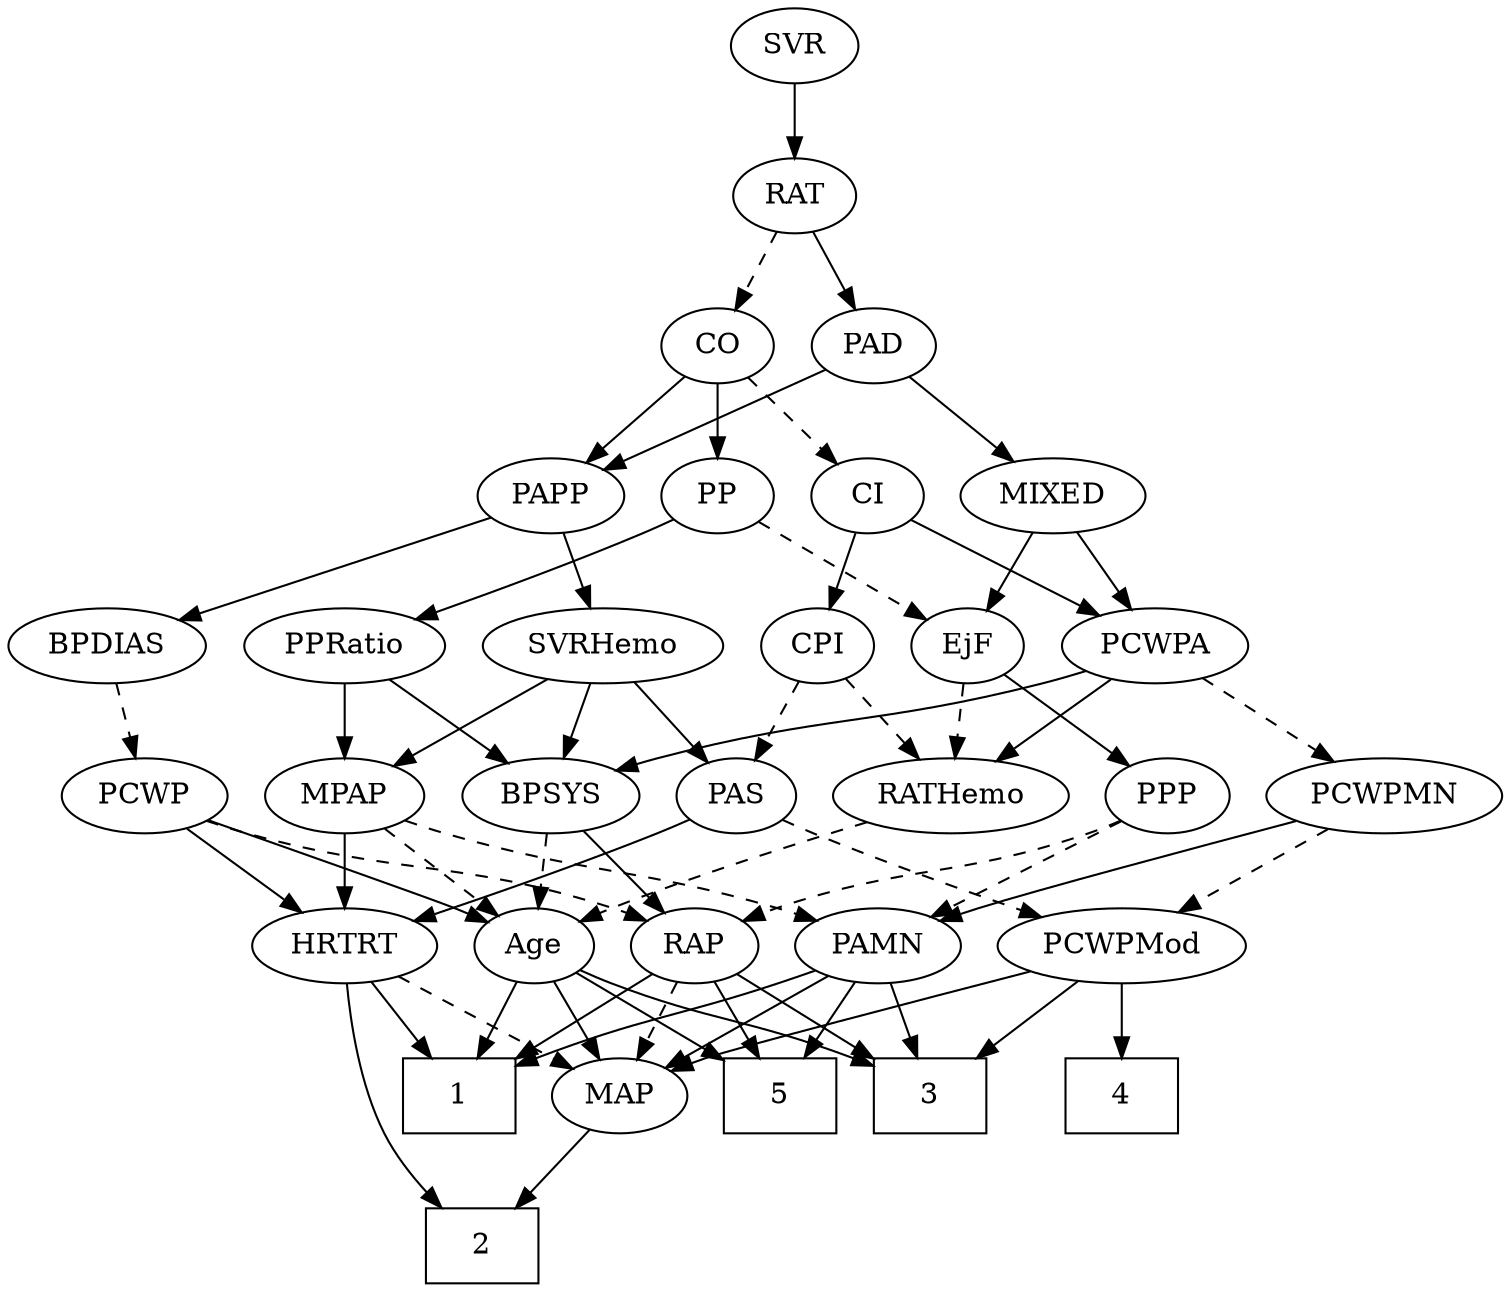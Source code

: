 strict digraph {
	graph [bb="0,0,649.29,612"];
	node [label="\N"];
	1	[height=0.5,
		pos="195.25,90",
		shape=box,
		width=0.75];
	2	[height=0.5,
		pos="205.25,18",
		shape=box,
		width=0.75];
	3	[height=0.5,
		pos="419.25,90",
		shape=box,
		width=0.75];
	4	[height=0.5,
		pos="491.25,90",
		shape=box,
		width=0.75];
	5	[height=0.5,
		pos="347.25,90",
		shape=box,
		width=0.75];
	Age	[height=0.5,
		pos="227.25,162",
		width=0.75];
	Age -> 1	[pos="e,203.22,108.45 219.66,144.41 216.03,136.45 211.58,126.72 207.48,117.76",
		style=solid];
	Age -> 3	[pos="e,391.91,104.42 248.34,150.4 253.18,148.14 258.34,145.88 263.25,144 312.39,125.15 329.4,127.59 382.35,108.05",
		style=solid];
	Age -> 5	[pos="e,320.21,106.77 247.06,149.44 264.54,139.25 290.43,124.14 311.51,111.85",
		style=solid];
	MAP	[height=0.5,
		pos="271.25,90",
		width=0.84854];
	Age -> MAP	[pos="e,261,107.31 237.23,145.12 242.67,136.47 249.51,125.58 255.64,115.83",
		style=solid];
	EjF	[height=0.5,
		pos="417.25,306",
		width=0.75];
	RATHemo	[height=0.5,
		pos="410.25,234",
		width=1.3721];
	EjF -> RATHemo	[pos="e,411.96,252.1 415.52,287.7 414.74,279.98 413.82,270.71 412.96,262.11",
		style=dashed];
	PPP	[height=0.5,
		pos="504.25,234",
		width=0.75];
	EjF -> PPP	[pos="e,487.52,248.46 434.02,291.5 446.9,281.14 464.88,266.67 479.42,254.97",
		style=solid];
	RAP	[height=0.5,
		pos="300.25,162",
		width=0.77632];
	RAP -> 1	[pos="e,220.96,108.14 281.47,148.49 267.11,138.91 246.9,125.43 229.66,113.94",
		style=solid];
	RAP -> 3	[pos="e,392.12,106.96 320.16,149.28 337.34,139.18 362.57,124.34 383.27,112.16",
		style=solid];
	RAP -> 5	[pos="e,335.64,108.29 310.91,145.12 316.55,136.72 323.61,126.2 330.01,116.67",
		style=solid];
	RAP -> MAP	[pos="e,278.27,107.96 293.37,144.41 290.03,136.34 285.92,126.43 282.16,117.35",
		style=dashed];
	MIXED	[height=0.5,
		pos="457.25,378",
		width=1.1193];
	MIXED -> EjF	[pos="e,426.38,322.99 447.77,360.41 442.92,351.92 436.91,341.41 431.51,331.96",
		style=solid];
	PCWPA	[height=0.5,
		pos="504.25,306",
		width=1.1555];
	MIXED -> PCWPA	[pos="e,493.19,323.47 468.38,360.41 474.12,351.87 481.23,341.28 487.6,331.79",
		style=solid];
	MPAP	[height=0.5,
		pos="142.25,234",
		width=0.97491];
	MPAP -> Age	[pos="e,210.97,176.4 160.27,218.15 172.7,207.92 189.37,194.19 202.97,183",
		style=dashed];
	PAMN	[height=0.5,
		pos="382.25,162",
		width=1.011];
	MPAP -> PAMN	[pos="e,354.83,173.99 169.04,221.99 174.67,219.86 180.62,217.75 186.25,216 252.13,195.52 271.29,200.23 337.25,180 339.85,179.2 342.52,\
178.33 345.2,177.42",
		style=dashed];
	HRTRT	[height=0.5,
		pos="142.25,162",
		width=1.1013];
	MPAP -> HRTRT	[pos="e,142.25,180.1 142.25,215.7 142.25,207.98 142.25,198.71 142.25,190.11",
		style=solid];
	BPSYS	[height=0.5,
		pos="233.25,234",
		width=1.0471];
	BPSYS -> Age	[pos="e,228.71,180.1 231.76,215.7 231.1,207.98 230.31,198.71 229.57,190.11",
		style=dashed];
	BPSYS -> RAP	[pos="e,286.02,177.86 248.45,217.12 257.43,207.73 268.95,195.7 278.84,185.36",
		style=solid];
	PAD	[height=0.5,
		pos="374.25,450",
		width=0.79437];
	PAD -> MIXED	[pos="e,439.15,394.26 390.64,435.17 402.22,425.4 417.98,412.11 431.26,400.91",
		style=solid];
	PAPP	[height=0.5,
		pos="223.25,378",
		width=0.88464];
	PAD -> PAPP	[pos="e,247.12,390.07 351.97,438.67 326.76,426.99 285.45,407.84 256.44,394.39",
		style=solid];
	CO	[height=0.5,
		pos="300.25,450",
		width=0.75];
	PP	[height=0.5,
		pos="300.25,378",
		width=0.75];
	CO -> PP	[pos="e,300.25,396.1 300.25,431.7 300.25,423.98 300.25,414.71 300.25,406.11",
		style=solid];
	CI	[height=0.5,
		pos="372.25,378",
		width=0.75];
	CO -> CI	[pos="e,357.45,393.38 314.82,434.83 325,424.94 338.77,411.55 350.28,400.36",
		style=dashed];
	CO -> PAPP	[pos="e,239.34,393.63 284.66,434.83 273.85,425 259.24,411.72 246.99,400.58",
		style=solid];
	PAS	[height=0.5,
		pos="316.25,234",
		width=0.75];
	PCWPMod	[height=0.5,
		pos="488.25,162",
		width=1.4443];
	PAS -> PCWPMod	[pos="e,453.89,175.63 337.46,222.69 342.29,220.42 347.42,218.08 352.25,216 382.72,202.89 417.59,189.32 444.4,179.2",
		style=dashed];
	PAS -> HRTRT	[pos="e,172.39,173.84 295.04,222.67 290.21,220.4 285.08,218.06 280.25,216 247.56,202.03 209.85,187.66 182.12,177.42",
		style=solid];
	PAMN -> 1	[pos="e,222.62,104.32 354.21,150.24 348.61,148.14 342.75,145.97 337.25,144 293.25,128.22 279.07,126.78 232.12,108.15",
		style=solid];
	PAMN -> 3	[pos="e,410.02,108.45 391.01,144.41 395.27,136.37 400.47,126.51 405.26,117.47",
		style=solid];
	PAMN -> 5	[pos="e,355.97,108.45 373.95,144.41 369.93,136.37 365,126.51 360.48,117.47",
		style=solid];
	PAMN -> MAP	[pos="e,291.36,103.69 360.58,147.34 343.26,136.41 318.83,121.01 299.9,109.07",
		style=solid];
	RATHemo -> Age	[pos="e,248.42,173.41 374.84,221.29 344.84,211.12 300.83,195.61 263.25,180 261.43,179.24 259.57,178.45 257.7,177.62",
		style=dashed];
	CPI	[height=0.5,
		pos="345.25,306",
		width=0.75];
	CPI -> PAS	[pos="e,323.07,251.47 338.37,288.41 334.98,280.22 330.8,270.14 327,260.95",
		style=dashed];
	CPI -> RATHemo	[pos="e,395.12,251.29 359.03,290.15 367.46,281.07 378.45,269.24 388.08,258.87",
		style=dashed];
	RAT	[height=0.5,
		pos="337.25,522",
		width=0.75827];
	RAT -> PAD	[pos="e,365.45,467.63 345.83,504.76 350.25,496.4 355.74,486.02 360.71,476.61",
		style=solid];
	RAT -> CO	[pos="e,308.78,467.15 328.66,504.76 324.18,496.28 318.6,485.71 313.56,476.2",
		style=dashed];
	SVR	[height=0.5,
		pos="337.25,594",
		width=0.77632];
	SVR -> RAT	[pos="e,337.25,540.1 337.25,575.7 337.25,567.98 337.25,558.71 337.25,550.11",
		style=solid];
	PCWPMod -> 3	[pos="e,436.13,108.12 472.24,144.76 463.61,136.01 452.79,125.03 443.18,115.28",
		style=solid];
	PCWPMod -> 4	[pos="e,490.51,108.1 488.99,143.7 489.32,135.98 489.72,126.71 490.08,118.11",
		style=solid];
	PCWPMod -> MAP	[pos="e,294.76,101.51 449.26,149.87 405.3,137.23 336.67,117.18 311.25,108 308.89,107.15 306.46,106.23 304.04,105.28",
		style=solid];
	PCWPA -> BPSYS	[pos="e,261.87,246.08 473.13,293.99 466.61,291.86 459.73,289.75 453.25,288 377.42,267.55 355.81,273.41 280.25,252 277.33,251.18 274.34,\
250.26 271.35,249.29",
		style=solid];
	PCWPA -> RATHemo	[pos="e,431.13,250.55 484.31,290.15 471.25,280.43 453.95,267.54 439.36,256.68",
		style=solid];
	PCWPMN	[height=0.5,
		pos="599.25,234",
		width=1.3902];
	PCWPA -> PCWPMN	[pos="e,578.14,250.55 524.39,290.15 537.6,280.43 555.08,267.54 569.83,256.68",
		style=dashed];
	PCWPMN -> PAMN	[pos="e,410.23,173.88 561.45,222.09 526.45,211.82 473.06,195.7 427.25,180 424.83,179.17 422.34,178.3 419.84,177.4",
		style=solid];
	PCWPMN -> PCWPMod	[pos="e,512.4,178.23 575.43,217.98 559.59,207.99 538.58,194.74 521.14,183.75",
		style=dashed];
	SVRHemo	[height=0.5,
		pos="250.25,306",
		width=1.3902];
	SVRHemo -> MPAP	[pos="e,163.18,248.57 227.08,289.98 210.93,279.52 189.24,265.46 171.84,254.18",
		style=solid];
	SVRHemo -> BPSYS	[pos="e,237.44,252.28 246.13,288.05 244.24,280.26 241.95,270.82 239.82,262.08",
		style=solid];
	SVRHemo -> PAS	[pos="e,302.37,249.72 265.55,288.76 274.41,279.37 285.69,267.41 295.36,257.15",
		style=solid];
	BPDIAS	[height=0.5,
		pos="42.246,306",
		width=1.1735];
	PCWP	[height=0.5,
		pos="54.246,234",
		width=0.97491];
	BPDIAS -> PCWP	[pos="e,51.314,252.1 45.213,287.7 46.535,279.98 48.124,270.71 49.598,262.11",
		style=dashed];
	MAP -> 2	[pos="e,221.39,36.127 256.93,73.811 248.59,64.967 237.88,53.607 228.37,43.525",
		style=solid];
	PP -> EjF	[pos="e,397.6,318.75 319.83,365.28 338.73,353.98 367.54,336.74 388.94,323.94",
		style=dashed];
	PPRatio	[height=0.5,
		pos="142.25,306",
		width=1.1013];
	PP -> PPRatio	[pos="e,170.46,318.96 278.98,366.82 274.15,364.55 269.03,362.17 264.25,360 236.15,347.27 204.15,333.39 179.98,323.03",
		style=solid];
	PPP -> RAP	[pos="e,321.91,173.67 483.19,222.31 478.35,220.06 473.17,217.82 468.25,216 411.62,195.03 393.98,200.67 337.25,180 335.35,179.31 333.42,\
178.56 331.49,177.78",
		style=dashed];
	PPP -> PAMN	[pos="e,405.02,176.07 484.37,221.6 465.26,210.63 436.08,193.89 413.79,181.1",
		style=dashed];
	PPRatio -> MPAP	[pos="e,142.25,252.1 142.25,287.7 142.25,279.98 142.25,270.71 142.25,262.11",
		style=solid];
	PPRatio -> BPSYS	[pos="e,214.29,249.58 161.55,290.15 174.54,280.16 191.86,266.83 206.23,255.78",
		style=solid];
	PCWP -> Age	[pos="e,206.04,173.32 81.636,222.42 121.23,207.12 189.91,180.57 191.25,180 193.06,179.22 194.91,178.41 196.77,177.58",
		style=solid];
	PCWP -> RAP	[pos="e,278.65,173.87 81.011,221.91 86.648,219.78 92.599,217.7 98.246,216 170.13,194.41 192.06,203.81 263.25,180 265.16,179.36 267.1,178.65 \
269.05,177.9",
		style=dashed];
	PCWP -> HRTRT	[pos="e,123.43,177.97 72.48,218.5 84.937,208.59 101.65,195.29 115.59,184.2",
		style=solid];
	CI -> CPI	[pos="e,351.79,323.96 365.85,360.41 362.73,352.34 358.91,342.43 355.41,333.35",
		style=solid];
	CI -> PCWPA	[pos="e,478.8,320.5 392.87,366.06 413.45,355.15 445.42,338.19 469.84,325.24",
		style=solid];
	PAPP -> SVRHemo	[pos="e,243.58,324.28 229.78,360.05 232.82,352.18 236.51,342.62 239.91,333.79",
		style=solid];
	PAPP -> BPDIAS	[pos="e,72.492,318.7 197.7,367.12 167.59,355.48 117.22,335.99 81.995,322.37",
		style=solid];
	HRTRT -> 1	[pos="e,182.28,108.12 154.54,144.76 160.97,136.27 168.99,125.68 176.21,116.15",
		style=solid];
	HRTRT -> 2	[pos="e,185.96,36.37 142.89,143.77 144.17,125.21 147.98,95.21 159.25,72 164.16,61.866 171.53,52.139 178.93,43.847",
		style=solid];
	HRTRT -> MAP	[pos="e,249.35,102.88 166.81,147.67 187.76,136.3 217.97,119.91 240.51,107.68",
		style=dashed];
}
